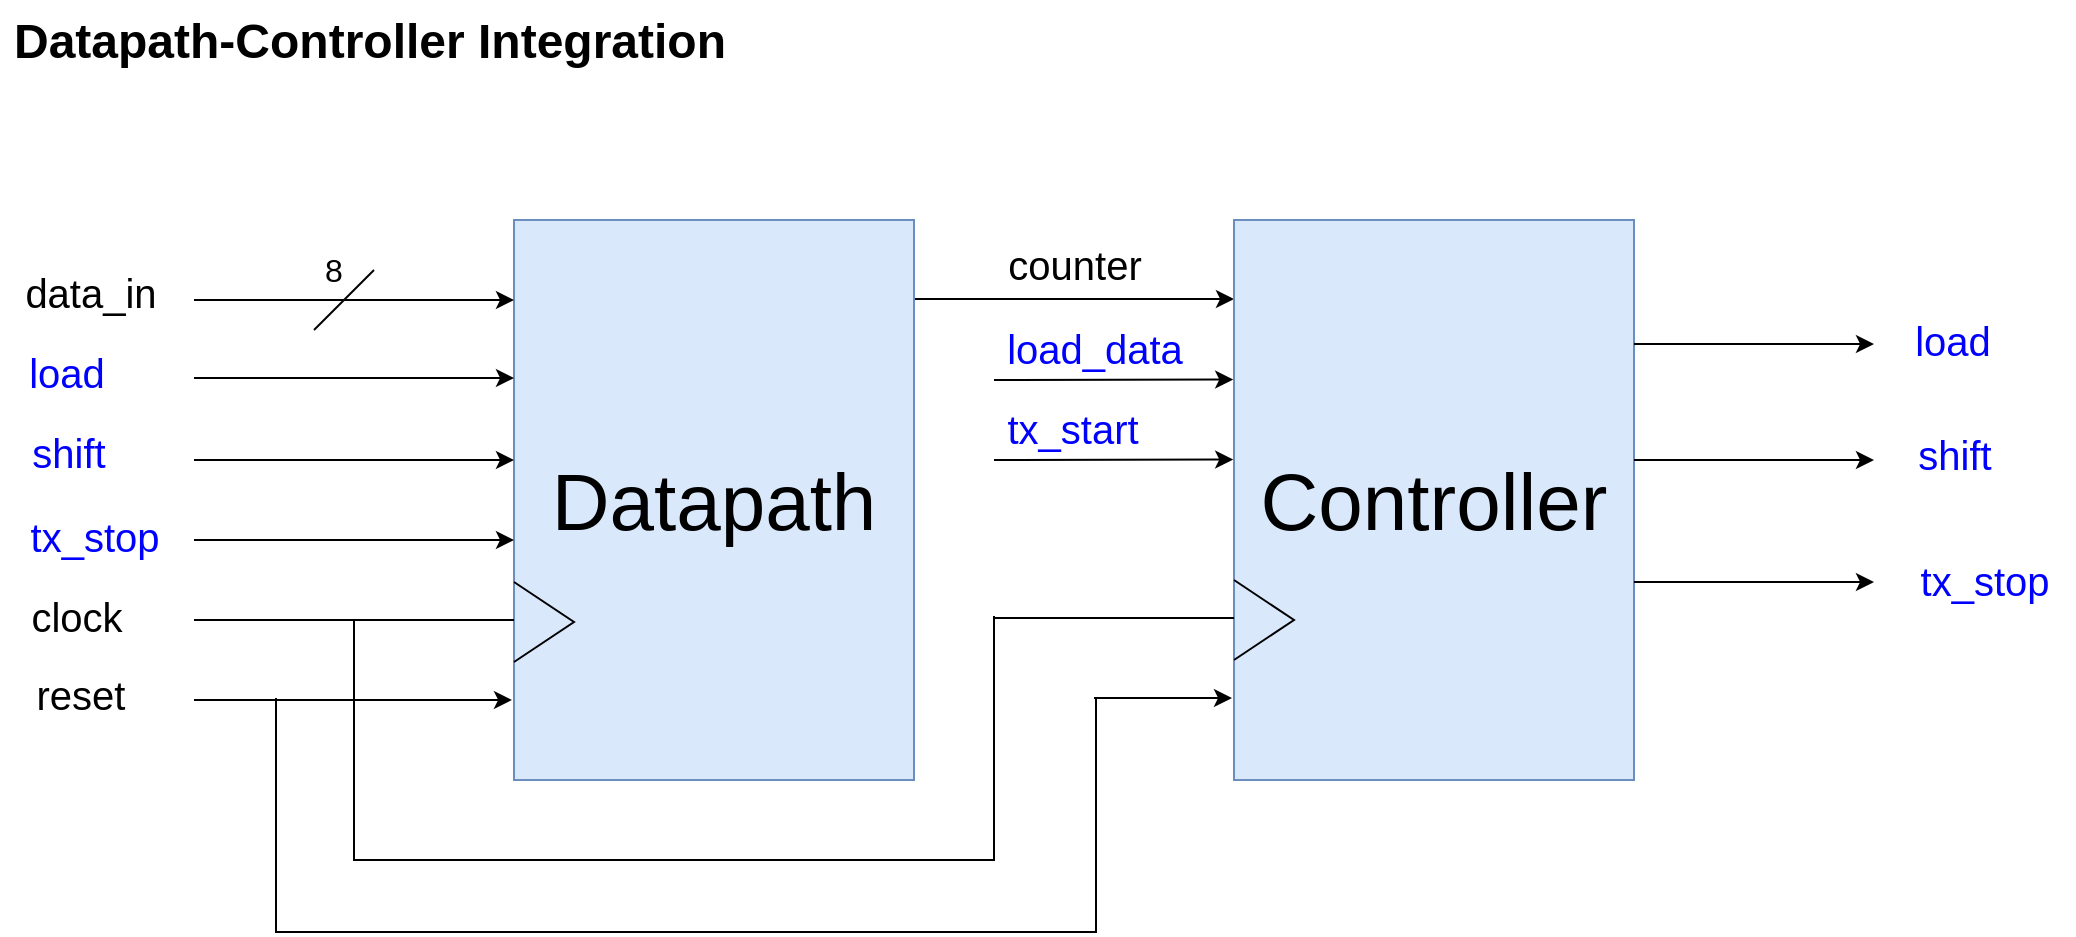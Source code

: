 <mxfile version="24.7.6">
  <diagram name="Page-1" id="zqmiFC2aQM5KjnHDr6Gh">
    <mxGraphModel dx="2340" dy="871" grid="1" gridSize="10" guides="1" tooltips="1" connect="1" arrows="1" fold="1" page="1" pageScale="1" pageWidth="827" pageHeight="1169" math="0" shadow="0">
      <root>
        <mxCell id="0" />
        <mxCell id="1" parent="0" />
        <mxCell id="fvex8XIt6FIzEkJiBxuz-1" value="&lt;h1 style=&quot;margin-top: 0px;&quot;&gt;Datapath-Controller Integration&lt;/h1&gt;" style="text;html=1;whiteSpace=wrap;overflow=hidden;rounded=0;" vertex="1" parent="1">
          <mxGeometry x="-132" y="170" width="370" height="50" as="geometry" />
        </mxCell>
        <mxCell id="fvex8XIt6FIzEkJiBxuz-4" style="edgeStyle=orthogonalEdgeStyle;rounded=0;orthogonalLoop=1;jettySize=auto;html=1;exitX=1;exitY=0.25;exitDx=0;exitDy=0;entryX=0;entryY=0.25;entryDx=0;entryDy=0;" edge="1" parent="1">
          <mxGeometry relative="1" as="geometry">
            <mxPoint x="320" y="319.5" as="sourcePoint" />
            <mxPoint x="480" y="319.5" as="targetPoint" />
          </mxGeometry>
        </mxCell>
        <mxCell id="fvex8XIt6FIzEkJiBxuz-2" value="&lt;font style=&quot;font-size: 40px;&quot;&gt;Datapath&lt;/font&gt;" style="rounded=0;whiteSpace=wrap;html=1;fillColor=#dae8fc;strokeColor=#6c8ebf;" vertex="1" parent="1">
          <mxGeometry x="120" y="280" width="200" height="280" as="geometry" />
        </mxCell>
        <mxCell id="fvex8XIt6FIzEkJiBxuz-3" value="&lt;font style=&quot;font-size: 40px;&quot;&gt;Controller&lt;/font&gt;" style="rounded=0;whiteSpace=wrap;html=1;fillColor=#dae8fc;strokeColor=#6c8ebf;" vertex="1" parent="1">
          <mxGeometry x="480" y="280" width="200" height="280" as="geometry" />
        </mxCell>
        <mxCell id="fvex8XIt6FIzEkJiBxuz-9" value="" style="edgeStyle=none;orthogonalLoop=1;jettySize=auto;html=1;rounded=0;entryX=-0.007;entryY=0.319;entryDx=0;entryDy=0;entryPerimeter=0;" edge="1" parent="1">
          <mxGeometry width="80" relative="1" as="geometry">
            <mxPoint x="360" y="360" as="sourcePoint" />
            <mxPoint x="479.6" y="359.75" as="targetPoint" />
            <Array as="points" />
          </mxGeometry>
        </mxCell>
        <mxCell id="fvex8XIt6FIzEkJiBxuz-10" value="" style="edgeStyle=none;orthogonalLoop=1;jettySize=auto;html=1;rounded=0;entryX=-0.007;entryY=0.319;entryDx=0;entryDy=0;entryPerimeter=0;" edge="1" parent="1">
          <mxGeometry width="80" relative="1" as="geometry">
            <mxPoint x="360" y="400" as="sourcePoint" />
            <mxPoint x="479.6" y="399.75" as="targetPoint" />
            <Array as="points" />
          </mxGeometry>
        </mxCell>
        <mxCell id="fvex8XIt6FIzEkJiBxuz-11" value="" style="edgeStyle=none;orthogonalLoop=1;jettySize=auto;html=1;rounded=0;" edge="1" parent="1">
          <mxGeometry width="80" relative="1" as="geometry">
            <mxPoint x="680" y="342" as="sourcePoint" />
            <mxPoint x="800" y="342" as="targetPoint" />
            <Array as="points" />
          </mxGeometry>
        </mxCell>
        <mxCell id="fvex8XIt6FIzEkJiBxuz-12" value="" style="edgeStyle=none;orthogonalLoop=1;jettySize=auto;html=1;rounded=0;" edge="1" parent="1">
          <mxGeometry width="80" relative="1" as="geometry">
            <mxPoint x="680" y="400" as="sourcePoint" />
            <mxPoint x="800" y="400" as="targetPoint" />
            <Array as="points" />
          </mxGeometry>
        </mxCell>
        <mxCell id="fvex8XIt6FIzEkJiBxuz-13" value="" style="edgeStyle=none;orthogonalLoop=1;jettySize=auto;html=1;rounded=0;" edge="1" parent="1">
          <mxGeometry width="80" relative="1" as="geometry">
            <mxPoint x="680" y="461" as="sourcePoint" />
            <mxPoint x="800" y="461" as="targetPoint" />
            <Array as="points" />
          </mxGeometry>
        </mxCell>
        <mxCell id="fvex8XIt6FIzEkJiBxuz-14" value="" style="edgeStyle=none;orthogonalLoop=1;jettySize=auto;html=1;rounded=0;" edge="1" parent="1">
          <mxGeometry width="80" relative="1" as="geometry">
            <mxPoint x="-40" y="320" as="sourcePoint" />
            <mxPoint x="120" y="320" as="targetPoint" />
            <Array as="points" />
          </mxGeometry>
        </mxCell>
        <mxCell id="fvex8XIt6FIzEkJiBxuz-15" value="" style="edgeStyle=none;orthogonalLoop=1;jettySize=auto;html=1;rounded=0;" edge="1" parent="1">
          <mxGeometry width="80" relative="1" as="geometry">
            <mxPoint x="-40" y="359" as="sourcePoint" />
            <mxPoint x="120" y="359" as="targetPoint" />
            <Array as="points" />
          </mxGeometry>
        </mxCell>
        <mxCell id="fvex8XIt6FIzEkJiBxuz-16" value="" style="edgeStyle=none;orthogonalLoop=1;jettySize=auto;html=1;rounded=0;" edge="1" parent="1">
          <mxGeometry width="80" relative="1" as="geometry">
            <mxPoint x="-40" y="400" as="sourcePoint" />
            <mxPoint x="120" y="400" as="targetPoint" />
            <Array as="points" />
          </mxGeometry>
        </mxCell>
        <mxCell id="fvex8XIt6FIzEkJiBxuz-17" value="" style="edgeStyle=none;orthogonalLoop=1;jettySize=auto;html=1;rounded=0;" edge="1" parent="1">
          <mxGeometry width="80" relative="1" as="geometry">
            <mxPoint x="-40" y="440" as="sourcePoint" />
            <mxPoint x="120" y="440" as="targetPoint" />
            <Array as="points" />
          </mxGeometry>
        </mxCell>
        <mxCell id="fvex8XIt6FIzEkJiBxuz-19" value="" style="endArrow=none;html=1;rounded=0;" edge="1" parent="1">
          <mxGeometry width="50" height="50" relative="1" as="geometry">
            <mxPoint x="120" y="501" as="sourcePoint" />
            <mxPoint x="120" y="461" as="targetPoint" />
            <Array as="points">
              <mxPoint x="150" y="481" />
            </Array>
          </mxGeometry>
        </mxCell>
        <mxCell id="fvex8XIt6FIzEkJiBxuz-20" value="" style="endArrow=none;html=1;rounded=0;" edge="1" parent="1">
          <mxGeometry width="50" height="50" relative="1" as="geometry">
            <mxPoint x="-40" y="480" as="sourcePoint" />
            <mxPoint x="120" y="480" as="targetPoint" />
          </mxGeometry>
        </mxCell>
        <mxCell id="fvex8XIt6FIzEkJiBxuz-21" value="" style="edgeStyle=none;orthogonalLoop=1;jettySize=auto;html=1;rounded=0;entryX=-0.005;entryY=0.857;entryDx=0;entryDy=0;entryPerimeter=0;" edge="1" parent="1" target="fvex8XIt6FIzEkJiBxuz-2">
          <mxGeometry width="80" relative="1" as="geometry">
            <mxPoint x="-40" y="520" as="sourcePoint" />
            <mxPoint x="50" y="520" as="targetPoint" />
            <Array as="points" />
          </mxGeometry>
        </mxCell>
        <mxCell id="fvex8XIt6FIzEkJiBxuz-22" value="" style="endArrow=none;html=1;rounded=0;" edge="1" parent="1">
          <mxGeometry width="50" height="50" relative="1" as="geometry">
            <mxPoint x="480" y="500" as="sourcePoint" />
            <mxPoint x="480" y="460" as="targetPoint" />
            <Array as="points">
              <mxPoint x="510" y="480" />
            </Array>
          </mxGeometry>
        </mxCell>
        <mxCell id="fvex8XIt6FIzEkJiBxuz-23" value="" style="endArrow=none;html=1;rounded=0;" edge="1" parent="1">
          <mxGeometry width="50" height="50" relative="1" as="geometry">
            <mxPoint x="360" y="479" as="sourcePoint" />
            <mxPoint x="480" y="479" as="targetPoint" />
          </mxGeometry>
        </mxCell>
        <mxCell id="fvex8XIt6FIzEkJiBxuz-24" value="" style="edgeStyle=none;orthogonalLoop=1;jettySize=auto;html=1;rounded=0;entryX=-0.005;entryY=0.857;entryDx=0;entryDy=0;entryPerimeter=0;" edge="1" parent="1">
          <mxGeometry width="80" relative="1" as="geometry">
            <mxPoint x="410" y="519" as="sourcePoint" />
            <mxPoint x="479" y="519" as="targetPoint" />
            <Array as="points" />
          </mxGeometry>
        </mxCell>
        <mxCell id="fvex8XIt6FIzEkJiBxuz-27" value="" style="endArrow=none;html=1;rounded=0;" edge="1" parent="1">
          <mxGeometry width="50" height="50" relative="1" as="geometry">
            <mxPoint x="411" y="519" as="sourcePoint" />
            <mxPoint x="1" y="519" as="targetPoint" />
            <Array as="points">
              <mxPoint x="411" y="636" />
              <mxPoint x="1" y="636" />
            </Array>
          </mxGeometry>
        </mxCell>
        <mxCell id="fvex8XIt6FIzEkJiBxuz-28" value="" style="endArrow=none;html=1;rounded=0;" edge="1" parent="1">
          <mxGeometry width="50" height="50" relative="1" as="geometry">
            <mxPoint x="360" y="478" as="sourcePoint" />
            <mxPoint x="40" y="480" as="targetPoint" />
            <Array as="points">
              <mxPoint x="360" y="600" />
              <mxPoint x="40" y="600" />
            </Array>
          </mxGeometry>
        </mxCell>
        <mxCell id="fvex8XIt6FIzEkJiBxuz-30" value="&lt;font style=&quot;font-size: 20px;&quot;&gt;data_in&lt;/font&gt;" style="text;html=1;align=center;verticalAlign=middle;resizable=0;points=[];autosize=1;strokeColor=none;fillColor=none;" vertex="1" parent="1">
          <mxGeometry x="-137" y="296" width="90" height="40" as="geometry" />
        </mxCell>
        <mxCell id="fvex8XIt6FIzEkJiBxuz-32" value="&lt;font color=&quot;#0000ff&quot; style=&quot;font-size: 20px;&quot;&gt;load&lt;/font&gt;" style="text;html=1;align=center;verticalAlign=middle;resizable=0;points=[];autosize=1;strokeColor=none;fillColor=none;" vertex="1" parent="1">
          <mxGeometry x="-134" y="336" width="60" height="40" as="geometry" />
        </mxCell>
        <mxCell id="fvex8XIt6FIzEkJiBxuz-33" value="&lt;font color=&quot;#0000ff&quot;&gt;&lt;font style=&quot;font-size: 20px;&quot;&gt;shift&lt;/font&gt;&lt;span style=&quot;font-family: monospace; font-size: 0px; text-align: start;&quot;&gt;%3CmxGraphModel%3E%3Croot%3E%3CmxCell%20id%3D%220%22%2F%3E%3CmxCell%20id%3D%221%22%20parent%3D%220%22%2F%3E%3CmxCell%20id%3D%222%22%20value%3D%22%26lt%3Bfont%20style%3D%26quot%3Bfont-size%3A%2020px%3B%26quot%3B%26gt%3Bdata_in%26lt%3B%2Ffont%26gt%3B%22%20style%3D%22text%3Bhtml%3D1%3Balign%3Dcenter%3BverticalAlign%3Dmiddle%3Bresizable%3D0%3Bpoints%3D%5B%5D%3Bautosize%3D1%3BstrokeColor%3Dnone%3BfillColor%3Dnone%3B%22%20vertex%3D%221%22%20parent%3D%221%22%3E%3CmxGeometry%20x%3D%22-140%22%20y%3D%22296%22%20width%3D%2290%22%20height%3D%2240%22%20as%3D%22geometry%22%2F%3E%3C%2FmxCell%3E%3C%2Froot%3E%3C%2FmxGraphModel%3E&lt;/span&gt;&lt;/font&gt;" style="text;html=1;align=center;verticalAlign=middle;resizable=0;points=[];autosize=1;strokeColor=none;fillColor=none;" vertex="1" parent="1">
          <mxGeometry x="-133" y="376" width="60" height="40" as="geometry" />
        </mxCell>
        <mxCell id="fvex8XIt6FIzEkJiBxuz-34" value="&lt;font color=&quot;#0000ff&quot; style=&quot;font-size: 20px;&quot;&gt;tx_stop&lt;/font&gt;" style="text;html=1;align=center;verticalAlign=middle;resizable=0;points=[];autosize=1;strokeColor=none;fillColor=none;" vertex="1" parent="1">
          <mxGeometry x="-135" y="418" width="90" height="40" as="geometry" />
        </mxCell>
        <mxCell id="fvex8XIt6FIzEkJiBxuz-35" value="&lt;font style=&quot;font-size: 20px;&quot;&gt;clock&lt;/font&gt;" style="text;html=1;align=center;verticalAlign=middle;resizable=0;points=[];autosize=1;strokeColor=none;fillColor=none;" vertex="1" parent="1">
          <mxGeometry x="-134" y="458" width="70" height="40" as="geometry" />
        </mxCell>
        <mxCell id="fvex8XIt6FIzEkJiBxuz-36" value="&lt;font style=&quot;font-size: 20px;&quot;&gt;reset&lt;/font&gt;" style="text;html=1;align=center;verticalAlign=middle;resizable=0;points=[];autosize=1;strokeColor=none;fillColor=none;" vertex="1" parent="1">
          <mxGeometry x="-132" y="497" width="70" height="40" as="geometry" />
        </mxCell>
        <mxCell id="fvex8XIt6FIzEkJiBxuz-37" value="&lt;font color=&quot;#0000ff&quot; style=&quot;font-size: 20px;&quot;&gt;load&lt;/font&gt;" style="text;html=1;align=center;verticalAlign=middle;resizable=0;points=[];autosize=1;strokeColor=none;fillColor=none;" vertex="1" parent="1">
          <mxGeometry x="809" y="320" width="60" height="40" as="geometry" />
        </mxCell>
        <mxCell id="fvex8XIt6FIzEkJiBxuz-38" value="&lt;font color=&quot;#0000ff&quot;&gt;&lt;font style=&quot;font-size: 20px;&quot;&gt;shift&lt;/font&gt;&lt;span style=&quot;font-family: monospace; font-size: 0px; text-align: start;&quot;&gt;%3CmxGraphModel%3E%3Croot%3E%3CmxCell%20id%3D%220%22%2F%3E%3CmxCell%20id%3D%221%22%20parent%3D%220%22%2F%3E%3CmxCell%20id%3D%222%22%20value%3D%22%26lt%3Bfont%20style%3D%26quot%3Bfont-size%3A%2020px%3B%26quot%3B%26gt%3Bdata_in%26lt%3B%2Ffont%26gt%3B%22%20style%3D%22text%3Bhtml%3D1%3Balign%3Dcenter%3BverticalAlign%3Dmiddle%3Bresizable%3D0%3Bpoints%3D%5B%5D%3Bautosize%3D1%3BstrokeColor%3Dnone%3BfillColor%3Dnone%3B%22%20vertex%3D%221%22%20parent%3D%221%22%3E%3CmxGeometry%20x%3D%22-140%22%20y%3D%22296%22%20width%3D%2290%22%20height%3D%2240%22%20as%3D%22geometry%22%2F%3E%3C%2FmxCell%3E%3C%2Froot%3E%3C%2FmxGraphModel%3E&lt;/span&gt;&lt;/font&gt;" style="text;html=1;align=center;verticalAlign=middle;resizable=0;points=[];autosize=1;strokeColor=none;fillColor=none;" vertex="1" parent="1">
          <mxGeometry x="810" y="377" width="60" height="40" as="geometry" />
        </mxCell>
        <mxCell id="fvex8XIt6FIzEkJiBxuz-39" value="&lt;font color=&quot;#0000ff&quot; style=&quot;font-size: 20px;&quot;&gt;tx_stop&lt;/font&gt;" style="text;html=1;align=center;verticalAlign=middle;resizable=0;points=[];autosize=1;strokeColor=none;fillColor=none;" vertex="1" parent="1">
          <mxGeometry x="810" y="440" width="90" height="40" as="geometry" />
        </mxCell>
        <mxCell id="fvex8XIt6FIzEkJiBxuz-42" value="&lt;font style=&quot;font-size: 20px;&quot;&gt;counter&lt;/font&gt;" style="text;html=1;align=center;verticalAlign=middle;resizable=0;points=[];autosize=1;strokeColor=none;fillColor=none;" vertex="1" parent="1">
          <mxGeometry x="355" y="282" width="90" height="40" as="geometry" />
        </mxCell>
        <mxCell id="fvex8XIt6FIzEkJiBxuz-43" value="&lt;font color=&quot;#0000ff&quot; style=&quot;font-size: 20px;&quot;&gt;load_data&lt;/font&gt;" style="text;html=1;align=center;verticalAlign=middle;resizable=0;points=[];autosize=1;strokeColor=none;fillColor=none;" vertex="1" parent="1">
          <mxGeometry x="355" y="324" width="110" height="40" as="geometry" />
        </mxCell>
        <mxCell id="fvex8XIt6FIzEkJiBxuz-44" value="&lt;font color=&quot;#0000ff&quot; style=&quot;font-size: 20px;&quot;&gt;tx_start&lt;/font&gt;" style="text;html=1;align=center;verticalAlign=middle;resizable=0;points=[];autosize=1;strokeColor=none;fillColor=none;" vertex="1" parent="1">
          <mxGeometry x="354" y="364" width="90" height="40" as="geometry" />
        </mxCell>
        <mxCell id="fvex8XIt6FIzEkJiBxuz-45" value="" style="endArrow=none;html=1;rounded=0;" edge="1" parent="1">
          <mxGeometry width="50" height="50" relative="1" as="geometry">
            <mxPoint x="20" y="335" as="sourcePoint" />
            <mxPoint x="50" y="305" as="targetPoint" />
          </mxGeometry>
        </mxCell>
        <mxCell id="fvex8XIt6FIzEkJiBxuz-46" value="&lt;font style=&quot;font-size: 16px;&quot;&gt;8&lt;/font&gt;" style="text;html=1;align=center;verticalAlign=middle;whiteSpace=wrap;rounded=0;" vertex="1" parent="1">
          <mxGeometry y="290" width="60" height="30" as="geometry" />
        </mxCell>
      </root>
    </mxGraphModel>
  </diagram>
</mxfile>
